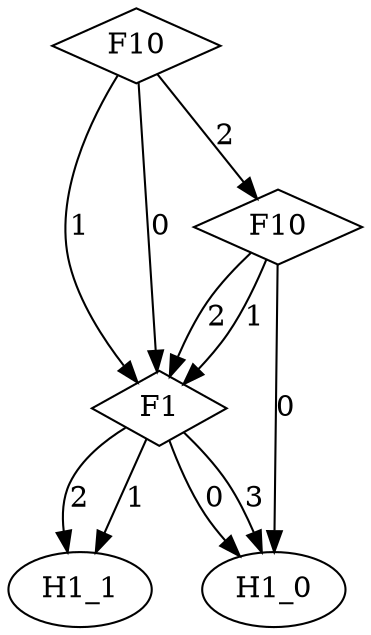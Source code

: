 digraph {
node [label=H1_0,style=""] H1_0
node [label=H1_1,style=""] H1_1
node [label=H1_1,style=""] H1_1
node [label=H1_0,style=""] H1_0
node [label=H1_0,style=""] H1_0
node [label=F1,shape="diamond",style=""] 2
node [label=F10,shape="diamond",style=""] 1
node [label=F10,shape="diamond",style=""] 0

2 -> H1_0 [label="3"]
2 -> H1_1 [label="2"]
2 -> H1_1 [label="1"]
2 -> H1_0 [label="0"]
1 -> 2 [label="2"]
1 -> 2 [label="1"]
1 -> H1_0 [label="0"]
0 -> 1 [label="2"]
0 -> 2 [label="1"]
0 -> 2 [label="0"]
}